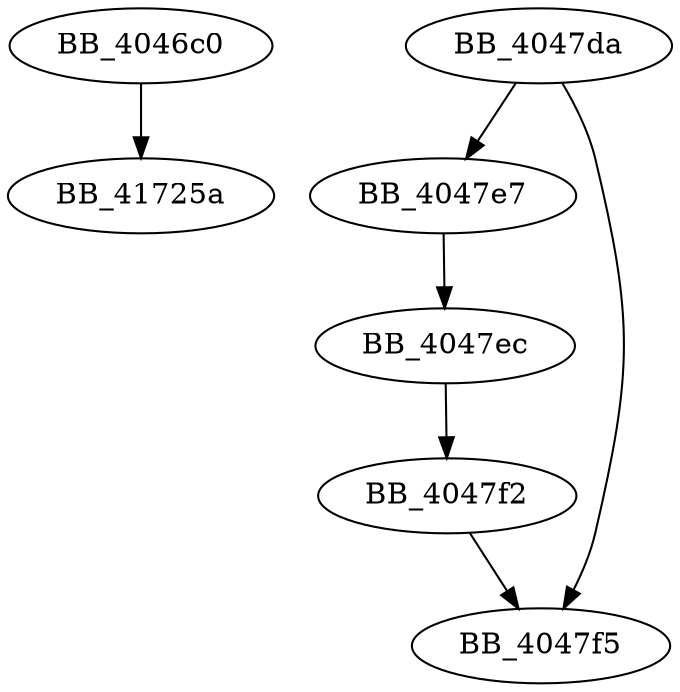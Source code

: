 DiGraph sub_4046C0{
BB_4046c0->BB_41725a
BB_4047da->BB_4047e7
BB_4047da->BB_4047f5
BB_4047e7->BB_4047ec
BB_4047ec->BB_4047f2
BB_4047f2->BB_4047f5
}
